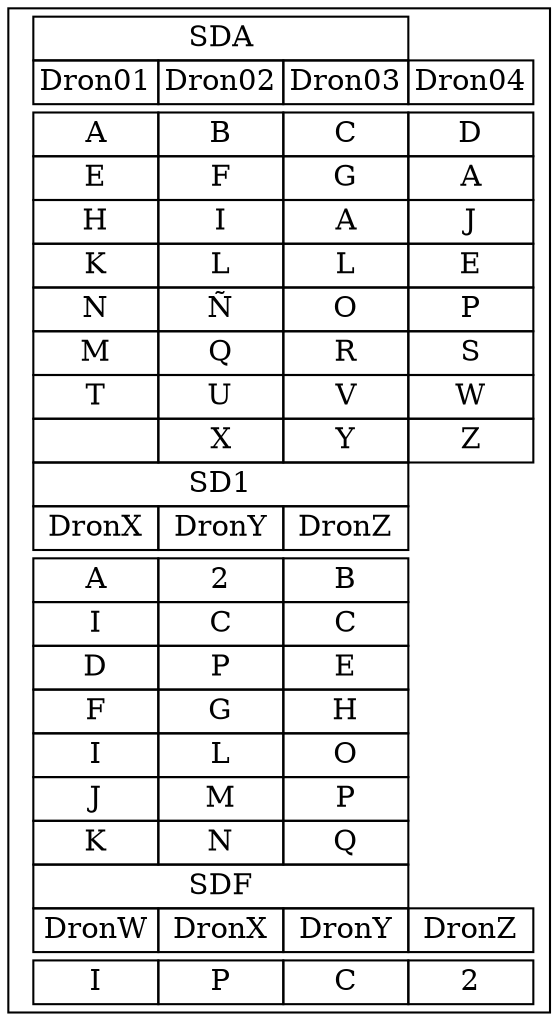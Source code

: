 
        digraph G {
            node [shape=box];
            tbl [label=<<table border="0" cellborder="1" cellspacing="0">

        
                <tr>
                    <td border="0"></td>
                    <td colspan="3">SDA</td>
                    
                </tr>
                
        
            <tr>
                
                <td border="0"></td>
            
        
                
                    
                    <td>Dron01</td>
                    

            
                
                    
                    <td>Dron02</td>
                    

            
                
                    
                    <td>Dron03</td>
                    

            
                
                    
                    <td>Dron04</td>
                    

            
        </tr>
        <tr><td border="0"></td>
        
            
            
        
            
            
        
            
            
        
            
            </tr><tr><td border="0"></td><td>A</td>
<td>B</td>
<td>C</td>
<td>D</td>
</tr><tr><td border="0"></td><td>E</td>
<td>F</td>
<td>G</td>
<td>A</td>
</tr><tr><td border="0"></td><td>H</td>
<td>I</td>
<td>A</td>
<td>J</td>
</tr><tr><td border="0"></td><td>K</td>
<td>L</td>
<td>L</td>
<td>E</td>
</tr><tr><td border="0"></td><td>N</td>
<td>Ñ</td>
<td>O</td>
<td>P</td>
</tr><tr><td border="0"></td><td>M</td>
<td>Q</td>
<td>R</td>
<td>S</td>
</tr><tr><td border="0"></td><td>T</td>
<td>U</td>
<td>V</td>
<td>W</td>
</tr><tr><td border="0"></td><td> </td>
<td>X</td>
<td>Y</td>
<td>Z</td>
</tr>
            
                <tr>
                    <td border="0"></td>
                    <td colspan="3">SD1</td>
                    
                </tr>
                
        
            <tr>
                
                <td border="0"></td>
            
        
                
                    
                    <td>DronX</td>
                    

            
                
                    
                    <td>DronY</td>
                    

            
                
                    
                    <td>DronZ</td>
                    

            
        </tr>
        <tr><td border="0"></td>
        
            
            
        
            
            
        
            
            </tr><tr><td border="0"></td><td>A</td>
<td>2</td>
<td>B</td>
</tr><tr><td border="0"></td><td>I</td>
<td>C</td>
<td>C</td>
</tr><tr><td border="0"></td><td>D</td>
<td>P</td>
<td>E</td>
</tr><tr><td border="0"></td><td>F</td>
<td>G</td>
<td>H</td>
</tr><tr><td border="0"></td><td>I</td>
<td>L</td>
<td>O</td>
</tr><tr><td border="0"></td><td>J</td>
<td>M</td>
<td>P</td>
</tr><tr><td border="0"></td><td>K</td>
<td>N</td>
<td>Q</td>
</tr>
            
                <tr>
                    <td border="0"></td>
                    <td colspan="3">SDF</td>
                    
                </tr>
                
        
            <tr>
                
                <td border="0"></td>
            
        
                
                    
                    <td>DronW</td>
                    

            
                
                    
                    <td>DronX</td>
                    

            
                
                    
                    <td>DronY</td>
                    

            
                
                    
                    <td>DronZ</td>
                    

            
        </tr>
        <tr><td border="0"></td>
        
            
            
        
            
            
        
            
            
        
            
            </tr><tr><td border="0"></td><td>I</td>
<td>P</td>
<td>C</td>
<td>2</td>
</tr>
            </table>>];
        }
        